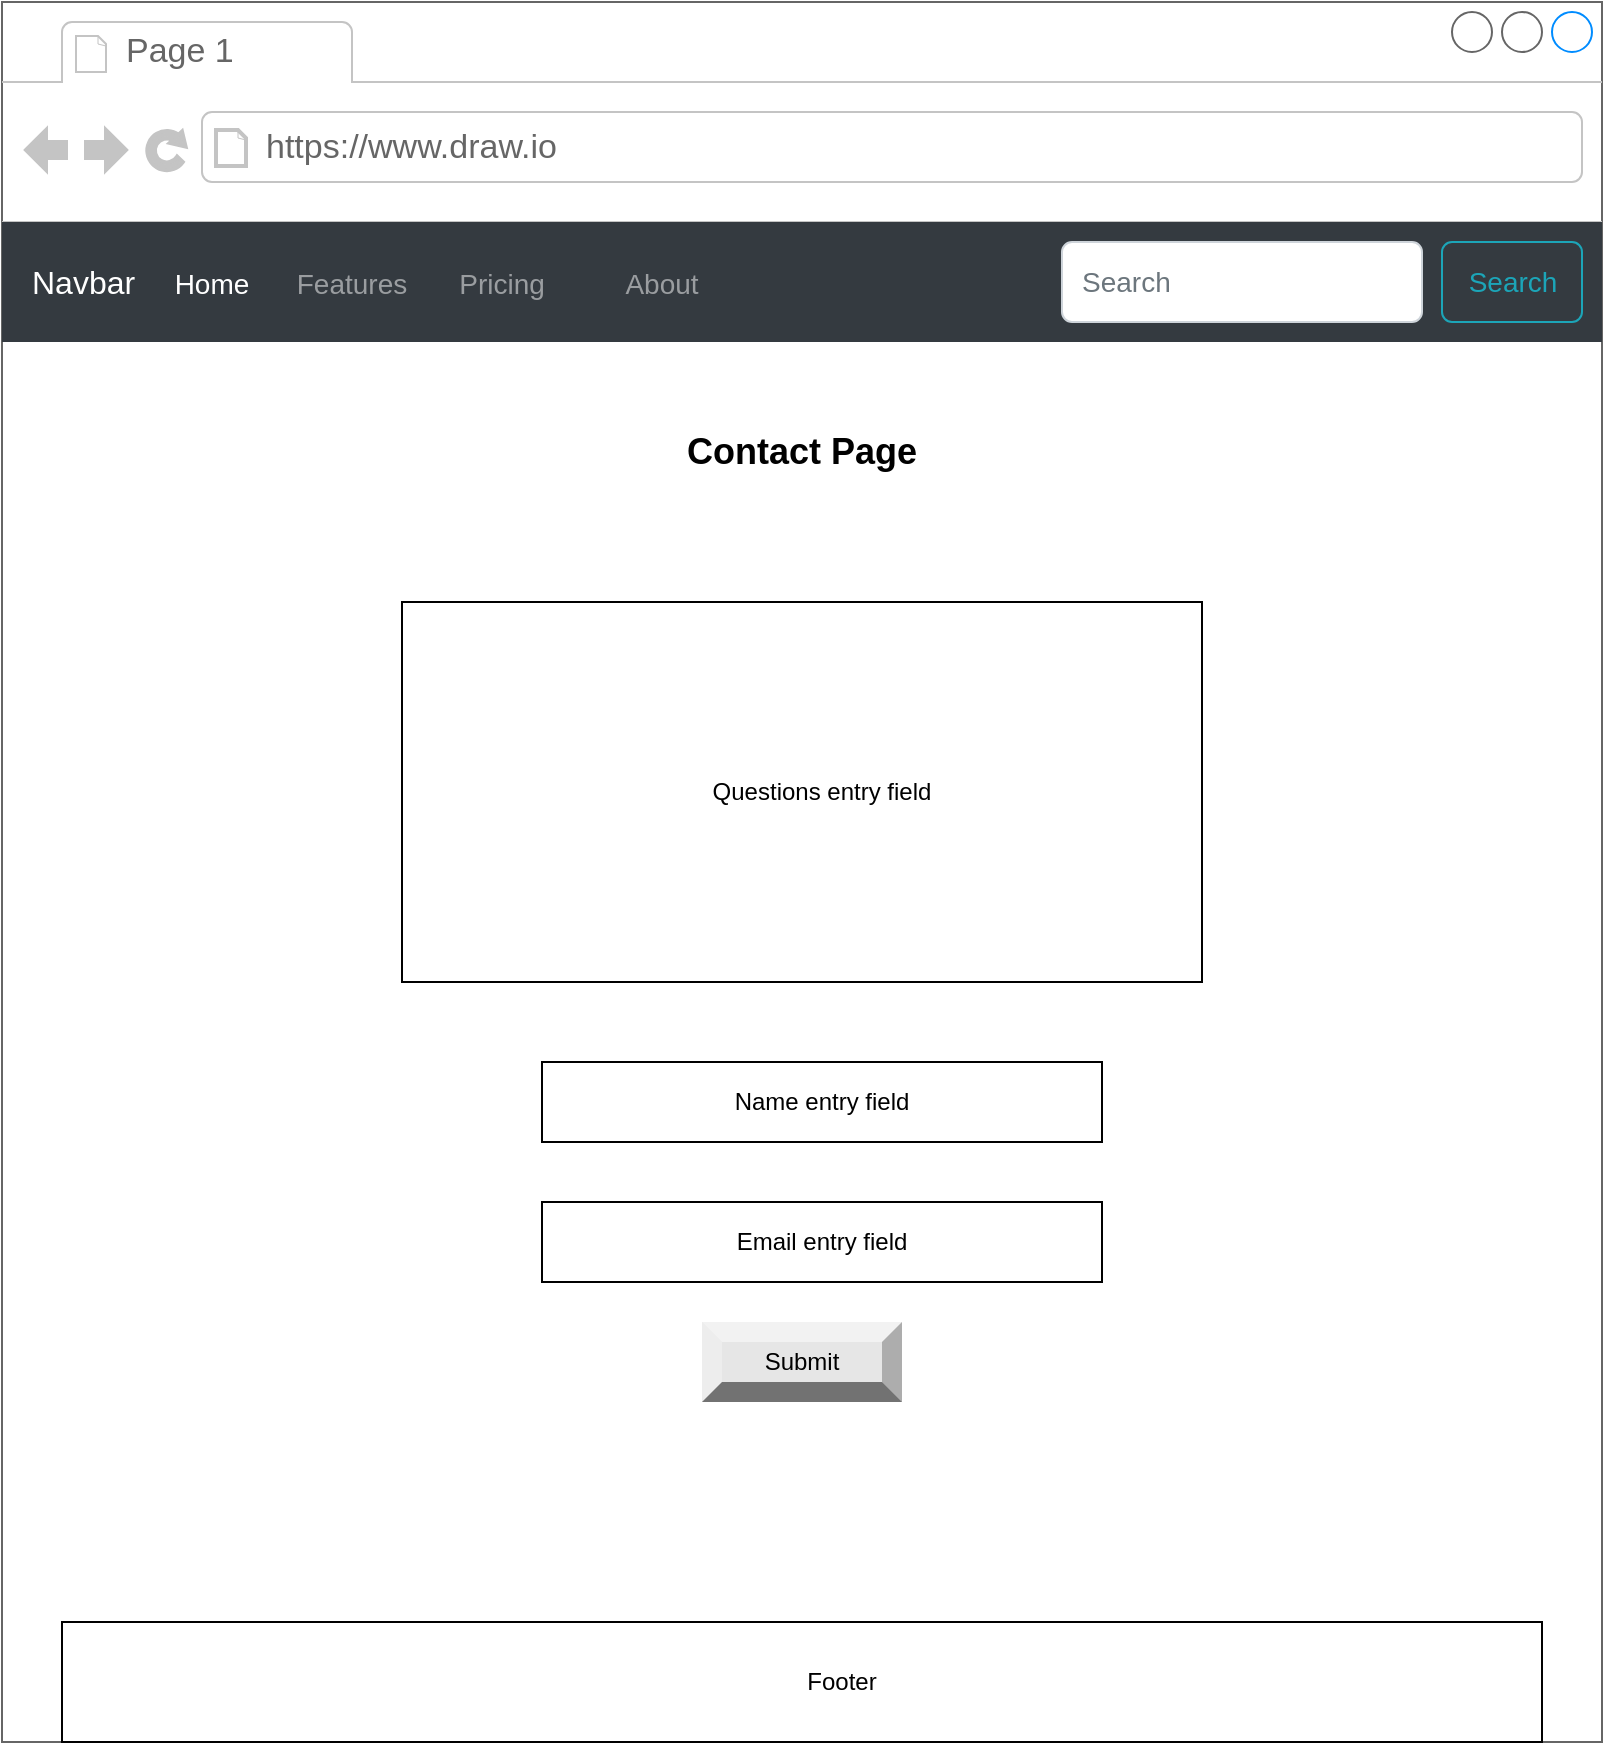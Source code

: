 <mxfile version="24.0.7" type="device">
  <diagram name="Page-1" id="zeUAoeYTYEMwCBAbQ9nX">
    <mxGraphModel dx="2810" dy="1066" grid="1" gridSize="10" guides="1" tooltips="1" connect="1" arrows="1" fold="1" page="1" pageScale="1" pageWidth="850" pageHeight="1100" math="0" shadow="0">
      <root>
        <mxCell id="0" />
        <mxCell id="1" parent="0" />
        <mxCell id="qCNQR4URj5oET9t-w2uO-11" value="" style="strokeWidth=1;shadow=0;dashed=0;align=center;html=1;shape=mxgraph.mockup.containers.browserWindow;rSize=0;strokeColor=#666666;strokeColor2=#008cff;strokeColor3=#c4c4c4;mainText=,;recursiveResize=0;" parent="1" vertex="1">
          <mxGeometry x="-680" width="800" height="870" as="geometry" />
        </mxCell>
        <mxCell id="qCNQR4URj5oET9t-w2uO-12" value="Page 1" style="strokeWidth=1;shadow=0;dashed=0;align=center;html=1;shape=mxgraph.mockup.containers.anchor;fontSize=17;fontColor=#666666;align=left;whiteSpace=wrap;" parent="qCNQR4URj5oET9t-w2uO-11" vertex="1">
          <mxGeometry x="60" y="12" width="110" height="26" as="geometry" />
        </mxCell>
        <mxCell id="qCNQR4URj5oET9t-w2uO-13" value="https://www.draw.io" style="strokeWidth=1;shadow=0;dashed=0;align=center;html=1;shape=mxgraph.mockup.containers.anchor;rSize=0;fontSize=17;fontColor=#666666;align=left;" parent="qCNQR4URj5oET9t-w2uO-11" vertex="1">
          <mxGeometry x="130" y="60" width="250" height="26" as="geometry" />
        </mxCell>
        <mxCell id="qCNQR4URj5oET9t-w2uO-26" value="Navbar" style="html=1;shadow=0;dashed=0;fillColor=#343A40;strokeColor=none;fontSize=16;fontColor=#ffffff;align=left;spacing=15;" parent="qCNQR4URj5oET9t-w2uO-11" vertex="1">
          <mxGeometry y="110" width="800" height="60" as="geometry" />
        </mxCell>
        <mxCell id="qCNQR4URj5oET9t-w2uO-27" value="Home" style="fillColor=none;strokeColor=none;fontSize=14;fontColor=#ffffff;align=center;" parent="qCNQR4URj5oET9t-w2uO-26" vertex="1">
          <mxGeometry width="70" height="40" relative="1" as="geometry">
            <mxPoint x="70" y="10" as="offset" />
          </mxGeometry>
        </mxCell>
        <mxCell id="qCNQR4URj5oET9t-w2uO-28" value="Features" style="fillColor=none;strokeColor=none;fontSize=14;fontColor=#9A9DA0;align=center;" parent="qCNQR4URj5oET9t-w2uO-26" vertex="1">
          <mxGeometry width="70" height="40" relative="1" as="geometry">
            <mxPoint x="140" y="10" as="offset" />
          </mxGeometry>
        </mxCell>
        <mxCell id="qCNQR4URj5oET9t-w2uO-29" value="Pricing" style="fillColor=none;strokeColor=none;fontSize=14;fontColor=#9A9DA0;align=center;spacingRight=0;" parent="qCNQR4URj5oET9t-w2uO-26" vertex="1">
          <mxGeometry width="80" height="40" relative="1" as="geometry">
            <mxPoint x="210" y="10" as="offset" />
          </mxGeometry>
        </mxCell>
        <mxCell id="qCNQR4URj5oET9t-w2uO-30" value="About" style="fillColor=none;strokeColor=none;fontSize=14;fontColor=#9A9DA0;align=center;" parent="qCNQR4URj5oET9t-w2uO-26" vertex="1">
          <mxGeometry width="80" height="40" relative="1" as="geometry">
            <mxPoint x="290" y="10" as="offset" />
          </mxGeometry>
        </mxCell>
        <mxCell id="qCNQR4URj5oET9t-w2uO-31" value="Search" style="html=1;shadow=0;dashed=0;shape=mxgraph.bootstrap.rrect;rSize=5;fontSize=14;fontColor=#1CA5B8;strokeColor=#1CA5B8;fillColor=none;" parent="qCNQR4URj5oET9t-w2uO-26" vertex="1">
          <mxGeometry x="1" width="70" height="40" relative="1" as="geometry">
            <mxPoint x="-80" y="10" as="offset" />
          </mxGeometry>
        </mxCell>
        <mxCell id="qCNQR4URj5oET9t-w2uO-32" value="Search" style="html=1;shadow=0;dashed=0;shape=mxgraph.bootstrap.rrect;rSize=5;fontSize=14;fontColor=#6C767D;strokeColor=#CED4DA;fillColor=#ffffff;align=left;spacing=10;" parent="qCNQR4URj5oET9t-w2uO-26" vertex="1">
          <mxGeometry x="1" width="180" height="40" relative="1" as="geometry">
            <mxPoint x="-270" y="10" as="offset" />
          </mxGeometry>
        </mxCell>
        <mxCell id="qCNQR4URj5oET9t-w2uO-33" value="" style="rounded=0;whiteSpace=wrap;html=1;" parent="qCNQR4URj5oET9t-w2uO-11" vertex="1">
          <mxGeometry x="200" y="300" width="400" height="190" as="geometry" />
        </mxCell>
        <mxCell id="qCNQR4URj5oET9t-w2uO-71" value="" style="rounded=0;whiteSpace=wrap;html=1;" parent="qCNQR4URj5oET9t-w2uO-11" vertex="1">
          <mxGeometry x="30" y="810" width="740" height="60" as="geometry" />
        </mxCell>
        <mxCell id="qCNQR4URj5oET9t-w2uO-72" value="Footer" style="text;html=1;align=center;verticalAlign=middle;whiteSpace=wrap;rounded=0;" parent="qCNQR4URj5oET9t-w2uO-11" vertex="1">
          <mxGeometry x="390" y="825" width="60" height="30" as="geometry" />
        </mxCell>
        <mxCell id="6VpeM_rR_zzPdDcRQ0ub-2" value="&lt;font style=&quot;font-size: 18px;&quot;&gt;&lt;b&gt;Contact Page&lt;br&gt;&lt;/b&gt;&lt;/font&gt;" style="text;html=1;align=center;verticalAlign=middle;whiteSpace=wrap;rounded=0;" vertex="1" parent="qCNQR4URj5oET9t-w2uO-11">
          <mxGeometry x="340" y="210" width="120" height="30" as="geometry" />
        </mxCell>
        <mxCell id="6VpeM_rR_zzPdDcRQ0ub-19" value="" style="rounded=0;whiteSpace=wrap;html=1;" vertex="1" parent="qCNQR4URj5oET9t-w2uO-11">
          <mxGeometry x="270" y="530" width="280" height="40" as="geometry" />
        </mxCell>
        <mxCell id="6VpeM_rR_zzPdDcRQ0ub-20" value="Email entry field" style="rounded=0;whiteSpace=wrap;html=1;" vertex="1" parent="qCNQR4URj5oET9t-w2uO-11">
          <mxGeometry x="270" y="600" width="280" height="40" as="geometry" />
        </mxCell>
        <mxCell id="6VpeM_rR_zzPdDcRQ0ub-21" value="Questions entry field" style="text;html=1;align=center;verticalAlign=middle;whiteSpace=wrap;rounded=0;" vertex="1" parent="qCNQR4URj5oET9t-w2uO-11">
          <mxGeometry x="290" y="380" width="240" height="30" as="geometry" />
        </mxCell>
        <mxCell id="6VpeM_rR_zzPdDcRQ0ub-22" value="Name entry field" style="text;html=1;align=center;verticalAlign=middle;whiteSpace=wrap;rounded=0;" vertex="1" parent="qCNQR4URj5oET9t-w2uO-11">
          <mxGeometry x="290" y="535" width="240" height="30" as="geometry" />
        </mxCell>
        <mxCell id="6VpeM_rR_zzPdDcRQ0ub-24" value="Submit" style="labelPosition=center;verticalLabelPosition=middle;align=center;html=1;shape=mxgraph.basic.shaded_button;dx=10;fillColor=#E6E6E6;strokeColor=none;whiteSpace=wrap;" vertex="1" parent="qCNQR4URj5oET9t-w2uO-11">
          <mxGeometry x="350" y="660" width="100" height="40" as="geometry" />
        </mxCell>
        <mxCell id="qCNQR4URj5oET9t-w2uO-25" value="Untitled Layer" parent="0" />
      </root>
    </mxGraphModel>
  </diagram>
</mxfile>
